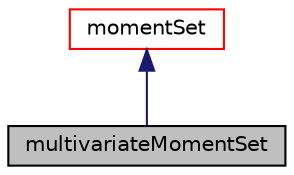 digraph "multivariateMomentSet"
{
  bgcolor="transparent";
  edge [fontname="Helvetica",fontsize="10",labelfontname="Helvetica",labelfontsize="10"];
  node [fontname="Helvetica",fontsize="10",shape=record];
  Node6 [label="multivariateMomentSet",height=0.2,width=0.4,color="black", fillcolor="grey75", style="filled", fontcolor="black"];
  Node7 -> Node6 [dir="back",color="midnightblue",fontsize="10",style="solid",fontname="Helvetica"];
  Node7 [label="momentSet",height=0.2,width=0.4,color="red",URL="$a02044.html",tooltip="Stores a generic moment set with the corresponding list of orders. "];
}
